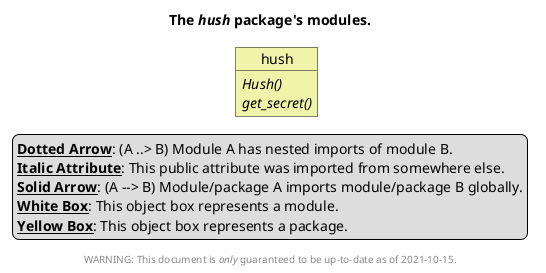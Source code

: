 @startuml

/' This line hides "stereotypes" (e.g. <<package>>) from our diagram. '/
hide stereotype

title The //**hush**// package's modules.

footer WARNING: This document is //only// guaranteed to be up-to-date as of 2021-10-15.

legend center
    **__Dotted Arrow__**: (A ..> B) Module A has nested imports of module B.
    **__Italic Attribute__**: This public attribute was imported from somewhere else.
    **__Solid Arrow__**: (A --> B) Module/package A imports module/package B globally.
    **__White Box__**: This object box represents a module.
    **__Yellow Box__**: This object box represents a package.
endlegend

skinparam object {
    BackgroundColor WhiteSmoke
    BorderColor Black
    ArrowColor Black

    BackgroundColor<<package>> #f0f4aa
}

object "hush" as h <<package>> {
    //Hush()//
    //get_secret()//
}

object "hush._core" as h.core {
    Hush()
    get_secret()
}

object "hush._cli" as h.cli {
    main()
}

object "hush.plugin" as h.p <<package>> {
    //hookimpl()//
    //manager()//
}

object "hush.plugin._core" as h.p.core {
    manager()
}

object "hush.plugin._hooks" as h.p.hooks {
    hookimpl()
    hookspec()
}

object "hush.plugin._specs" as h.p.specs {
    get_secret()
}

object "hush.plugin._builtin" as h.p.b <<package>> {
    //get_plugin_modules()//
}

object "hush.plugin._builtin._core" as h.p.b.core {
    get_plugin_modules()
}

object "hush.plugin._builtin.envvars" as h.p.b.envvars {
    get_secret()
}

object "hush.plugin._builtin.pass_store" as h.p.b.pass_store {
    get_secret()
}

h --> h.core
h.cli --> h
h.core --> h.p
h.p --> h.p.core
h.p --> h.p.hooks
h.p.specs --> h.p.hooks
h.p.b.envvars --> h.p
h.p.b.pass_store --> h.p
h.p.b --> h.p.b.core
h.p.core --> h.p.b
h.p.core --> h.p.specs
h.p.b.core ..> h.p.b.envvars
h.p.b.core ..> h.p.b.pass_store

@enduml
